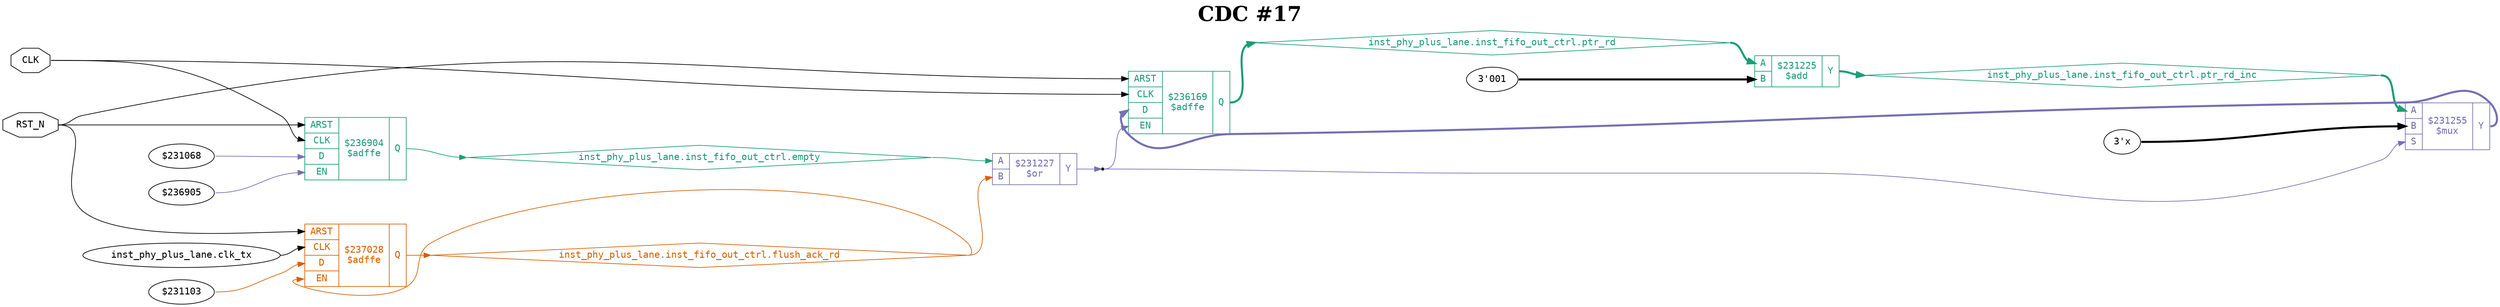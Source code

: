 digraph "spacefibre_light_top" {
label=<<b>CDC #17</b>>;
labelloc="t"
fontsize="30"
node ["fontname"="Courier"]
edge ["fontname"="Courier"]
rankdir="LR";
remincross=true;
n3 [ shape=octagon, label="CLK", color="black", fontcolor="black", href="/src/ip_spacefibre_light_top/spacefibre_light_top.vhd#45" ];
n4 [ shape=octagon, label="RST_N", color="black", fontcolor="black", href="/src/ip_spacefibre_light_top/spacefibre_light_top.vhd#44" ];
n5 [ shape=diamond, label="inst_phy_plus_lane.inst_fifo_out_ctrl.empty", colorscheme="dark28", color="1", fontcolor="1", href="/src/ip/fifo_dc/fifo_dc.vhd#129" ];
n6 [ shape=diamond, label="inst_phy_plus_lane.inst_fifo_out_ctrl.flush_ack_rd", colorscheme="dark28", color="2", fontcolor="2", href="/src/ip/fifo_dc/fifo_dc.vhd#120" ];
n7 [ shape=diamond, label="inst_phy_plus_lane.inst_fifo_out_ctrl.ptr_rd", colorscheme="dark28", color="1", fontcolor="1", href="/src/ip/fifo_dc/fifo_dc.vhd#98" ];
n8 [ shape=diamond, label="inst_phy_plus_lane.inst_fifo_out_ctrl.ptr_rd_inc", colorscheme="dark28", color="1", fontcolor="1", href="/src/ip/fifo_dc/fifo_dc.vhd#99" ];
{ rank="source"; n3; n4;}
{ rank="sink";}
c13 [ shape=record, label="{{<p9> ARST|<p3> CLK|<p10> D|<p11> EN}|$236169\n$adffe|{<p12> Q}}", colorscheme="dark28", color="1", fontcolor="1" , href="/src/ip/fifo_dc/fifo_dc.vhd#321"  ];
v0 [ label="$231068" ];
v1 [ label="$236905" ];
c14 [ shape=record, label="{{<p9> ARST|<p3> CLK|<p10> D|<p11> EN}|$236904\n$adffe|{<p12> Q}}", colorscheme="dark28", color="1", fontcolor="1" , href="/src/ip/fifo_dc/fifo_dc.vhd#378"  ];
v2 [ label="inst_phy_plus_lane.clk_tx" ];
v3 [ label="$231103" ];
c15 [ shape=record, label="{{<p9> ARST|<p3> CLK|<p10> D|<p11> EN}|$237028\n$adffe|{<p12> Q}}", colorscheme="dark28", color="2", fontcolor="2" , href="/src/ip/fifo_dc/fifo_dc.vhd#440"  ];
v4 [ label="3'001" ];
c19 [ shape=record, label="{{<p16> A|<p17> B}|$231225\n$add|{<p18> Y}}", colorscheme="dark28", color="1", fontcolor="1" , href="/src/ip/fifo_dc/fifo_dc.vhd#289"  ];
c20 [ shape=record, label="{{<p16> A|<p17> B}|$231227\n$or|{<p18> Y}}", colorscheme="dark28", color="3", fontcolor="3" , href="/src/ip/fifo_dc/fifo_dc.vhd#290"  ];
v5 [ label="3'x" ];
c22 [ shape=record, label="{{<p16> A|<p17> B|<p21> S}|$231255\n$mux|{<p18> Y}}", colorscheme="dark28", color="3", fontcolor="3" , href="/src/ip/fifo_dc/fifo_dc.vhd#331"  ];
n1 [ shape=point ];
c20:p18:e -> n1:w [colorscheme="dark28", color="3", fontcolor="3", label=""];
n1:e -> c13:p11:w [colorscheme="dark28", color="3", fontcolor="3", label=""];
n1:e -> c22:p21:w [colorscheme="dark28", color="3", fontcolor="3", label=""];
c22:p18:e -> c13:p10:w [colorscheme="dark28", color="3", fontcolor="3", style="setlinewidth(3)", label=""];
n3:e -> c13:p3:w [color="black", fontcolor="black", label=""];
n3:e -> c14:p3:w [color="black", fontcolor="black", label=""];
n4:e -> c13:p9:w [color="black", fontcolor="black", label=""];
n4:e -> c14:p9:w [color="black", fontcolor="black", label=""];
n4:e -> c15:p9:w [color="black", fontcolor="black", label=""];
c14:p12:e -> n5:w [colorscheme="dark28", color="1", fontcolor="1", label=""];
n5:e -> c20:p16:w [colorscheme="dark28", color="1", fontcolor="1", label=""];
c15:p12:e -> n6:w [colorscheme="dark28", color="2", fontcolor="2", label=""];
n6:e -> c15:p11:w [colorscheme="dark28", color="2", fontcolor="2", label=""];
n6:e -> c20:p17:w [colorscheme="dark28", color="2", fontcolor="2", label=""];
c13:p12:e -> n7:w [colorscheme="dark28", color="1", fontcolor="1", style="setlinewidth(3)", label=""];
n7:e -> c19:p16:w [colorscheme="dark28", color="1", fontcolor="1", style="setlinewidth(3)", label=""];
c19:p18:e -> n8:w [colorscheme="dark28", color="1", fontcolor="1", style="setlinewidth(3)", label=""];
n8:e -> c22:p16:w [colorscheme="dark28", color="1", fontcolor="1", style="setlinewidth(3)", label=""];
v0:e -> c14:p10:w [colorscheme="dark28", color="3", fontcolor="3", label=""];
v1:e -> c14:p11:w [colorscheme="dark28", color="3", fontcolor="3", label=""];
v2:e -> c15:p3:w [color="black", fontcolor="black", label=""];
v3:e -> c15:p10:w [colorscheme="dark28", color="2", fontcolor="2", label=""];
v4:e -> c19:p17:w [color="black", fontcolor="black", style="setlinewidth(3)", label=""];
v5:e -> c22:p17:w [color="black", fontcolor="black", style="setlinewidth(3)", label=""];
}
